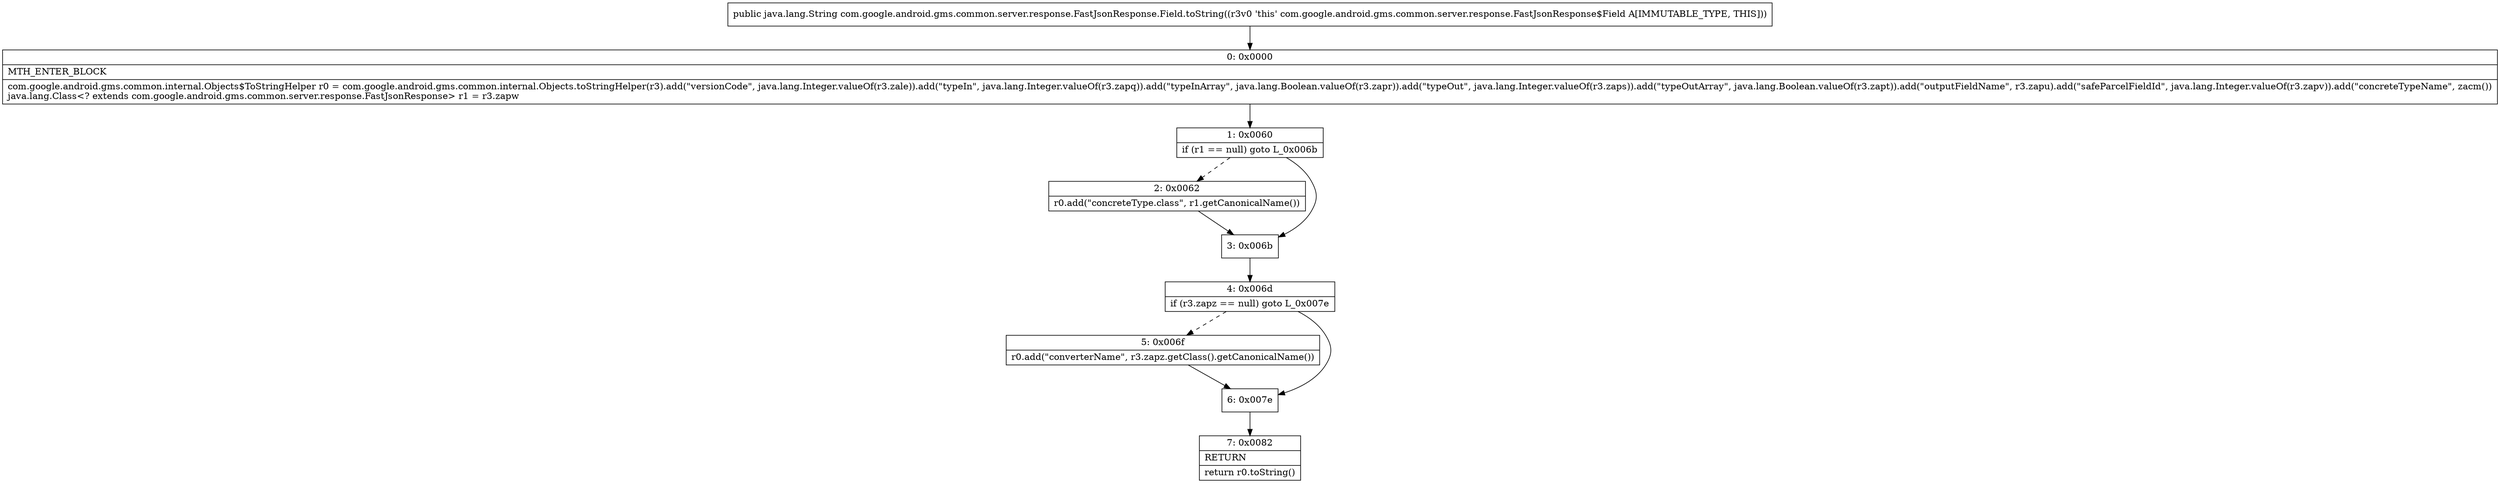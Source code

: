 digraph "CFG forcom.google.android.gms.common.server.response.FastJsonResponse.Field.toString()Ljava\/lang\/String;" {
Node_0 [shape=record,label="{0\:\ 0x0000|MTH_ENTER_BLOCK\l|com.google.android.gms.common.internal.Objects$ToStringHelper r0 = com.google.android.gms.common.internal.Objects.toStringHelper(r3).add(\"versionCode\", java.lang.Integer.valueOf(r3.zale)).add(\"typeIn\", java.lang.Integer.valueOf(r3.zapq)).add(\"typeInArray\", java.lang.Boolean.valueOf(r3.zapr)).add(\"typeOut\", java.lang.Integer.valueOf(r3.zaps)).add(\"typeOutArray\", java.lang.Boolean.valueOf(r3.zapt)).add(\"outputFieldName\", r3.zapu).add(\"safeParcelFieldId\", java.lang.Integer.valueOf(r3.zapv)).add(\"concreteTypeName\", zacm())\ljava.lang.Class\<? extends com.google.android.gms.common.server.response.FastJsonResponse\> r1 = r3.zapw\l}"];
Node_1 [shape=record,label="{1\:\ 0x0060|if (r1 == null) goto L_0x006b\l}"];
Node_2 [shape=record,label="{2\:\ 0x0062|r0.add(\"concreteType.class\", r1.getCanonicalName())\l}"];
Node_3 [shape=record,label="{3\:\ 0x006b}"];
Node_4 [shape=record,label="{4\:\ 0x006d|if (r3.zapz == null) goto L_0x007e\l}"];
Node_5 [shape=record,label="{5\:\ 0x006f|r0.add(\"converterName\", r3.zapz.getClass().getCanonicalName())\l}"];
Node_6 [shape=record,label="{6\:\ 0x007e}"];
Node_7 [shape=record,label="{7\:\ 0x0082|RETURN\l|return r0.toString()\l}"];
MethodNode[shape=record,label="{public java.lang.String com.google.android.gms.common.server.response.FastJsonResponse.Field.toString((r3v0 'this' com.google.android.gms.common.server.response.FastJsonResponse$Field A[IMMUTABLE_TYPE, THIS])) }"];
MethodNode -> Node_0;
Node_0 -> Node_1;
Node_1 -> Node_2[style=dashed];
Node_1 -> Node_3;
Node_2 -> Node_3;
Node_3 -> Node_4;
Node_4 -> Node_5[style=dashed];
Node_4 -> Node_6;
Node_5 -> Node_6;
Node_6 -> Node_7;
}

